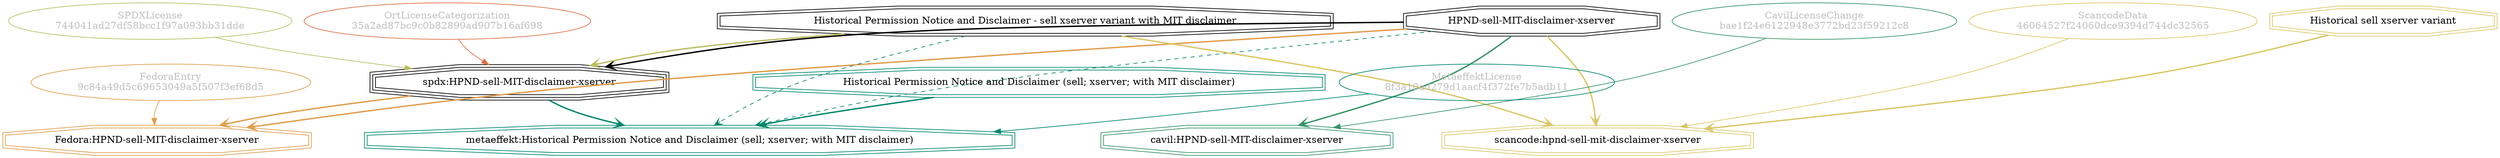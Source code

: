 strict digraph {
    node [shape=box];
    graph [splines=curved];
    2183 [label="SPDXLicense\n744041ad27df58bcc1f97a093bb31dde"
         ,fontcolor=gray
         ,color="#b8bf62"
         ,fillcolor="beige;1"
         ,shape=ellipse];
    2184 [label="spdx:HPND-sell-MIT-disclaimer-xserver"
         ,shape=tripleoctagon];
    2185 [label="HPND-sell-MIT-disclaimer-xserver"
         ,shape=doubleoctagon];
    2186 [label="Historical Permission Notice and Disclaimer - sell xserver variant with MIT disclaimer"
         ,shape=doubleoctagon];
    6767 [label="FedoraEntry\n9c84a49d5c69653049a5f507f3ef68d5"
         ,fontcolor=gray
         ,color="#e09d4b"
         ,fillcolor="beige;1"
         ,shape=ellipse];
    6768 [label="Fedora:HPND-sell-MIT-disclaimer-xserver"
         ,color="#e09d4b"
         ,shape=doubleoctagon];
    17128 [label="ScancodeData\n46064527f24060dce9394d744dc32565"
          ,fontcolor=gray
          ,color="#dac767"
          ,fillcolor="beige;1"
          ,shape=ellipse];
    17129 [label="scancode:hpnd-sell-mit-disclaimer-xserver"
          ,color="#dac767"
          ,shape=doubleoctagon];
    17130 [label="Historical sell xserver variant"
          ,color="#dac767"
          ,shape=doubleoctagon];
    28749 [label="OrtLicenseCategorization\n35a2ad87bc9c0b82899ad907b16af698"
          ,fontcolor=gray
          ,color="#e06f45"
          ,fillcolor="beige;1"
          ,shape=ellipse];
    36964 [label="CavilLicenseChange\nbae1f24e6122948e3772bd23f59212c8"
          ,fontcolor=gray
          ,color="#379469"
          ,fillcolor="beige;1"
          ,shape=ellipse];
    36965 [label="cavil:HPND-sell-MIT-disclaimer-xserver"
          ,color="#379469"
          ,shape=doubleoctagon];
    43289 [label="MetaeffektLicense\n8f3a10ad279d1aacf4f372fe7b5adb11"
          ,fontcolor=gray
          ,color="#00876c"
          ,fillcolor="beige;1"
          ,shape=ellipse];
    43290 [label="metaeffekt:Historical Permission Notice and Disclaimer (sell; xserver; with MIT disclaimer)"
          ,color="#00876c"
          ,shape=doubleoctagon];
    43291 [label="Historical Permission Notice and Disclaimer (sell; xserver; with MIT disclaimer)"
          ,color="#00876c"
          ,shape=doubleoctagon];
    2183 -> 2184 [weight=0.5
                 ,color="#b8bf62"];
    2184 -> 6768 [style=bold
                 ,arrowhead=vee
                 ,weight=0.7
                 ,color="#e09d4b"];
    2184 -> 43290 [style=bold
                  ,arrowhead=vee
                  ,weight=0.7
                  ,color="#00876c"];
    2185 -> 2184 [style=bold
                 ,arrowhead=vee
                 ,weight=0.7];
    2185 -> 6768 [style=bold
                 ,arrowhead=vee
                 ,weight=0.7
                 ,color="#e09d4b"];
    2185 -> 17129 [style=bold
                  ,arrowhead=vee
                  ,weight=0.7
                  ,color="#dac767"];
    2185 -> 36965 [style=bold
                  ,arrowhead=vee
                  ,weight=0.7
                  ,color="#379469"];
    2185 -> 36965 [style=bold
                  ,arrowhead=vee
                  ,weight=0.7
                  ,color="#379469"];
    2185 -> 43290 [style=dashed
                  ,arrowhead=vee
                  ,weight=0.5
                  ,color="#00876c"];
    2186 -> 2184 [style=bold
                 ,arrowhead=vee
                 ,weight=0.7
                 ,color="#b8bf62"];
    2186 -> 17129 [style=bold
                  ,arrowhead=vee
                  ,weight=0.7
                  ,color="#dac767"];
    2186 -> 43290 [style=dashed
                  ,arrowhead=vee
                  ,weight=0.5
                  ,color="#00876c"];
    6767 -> 6768 [weight=0.5
                 ,color="#e09d4b"];
    17128 -> 17129 [weight=0.5
                   ,color="#dac767"];
    17130 -> 17129 [style=bold
                   ,arrowhead=vee
                   ,weight=0.7
                   ,color="#dac767"];
    28749 -> 2184 [weight=0.5
                  ,color="#e06f45"];
    36964 -> 36965 [weight=0.5
                   ,color="#379469"];
    43289 -> 43290 [weight=0.5
                   ,color="#00876c"];
    43291 -> 43290 [style=bold
                   ,arrowhead=vee
                   ,weight=0.7
                   ,color="#00876c"];
    43291 -> 43290 [style=bold
                   ,arrowhead=vee
                   ,weight=0.7
                   ,color="#00876c"];
}
